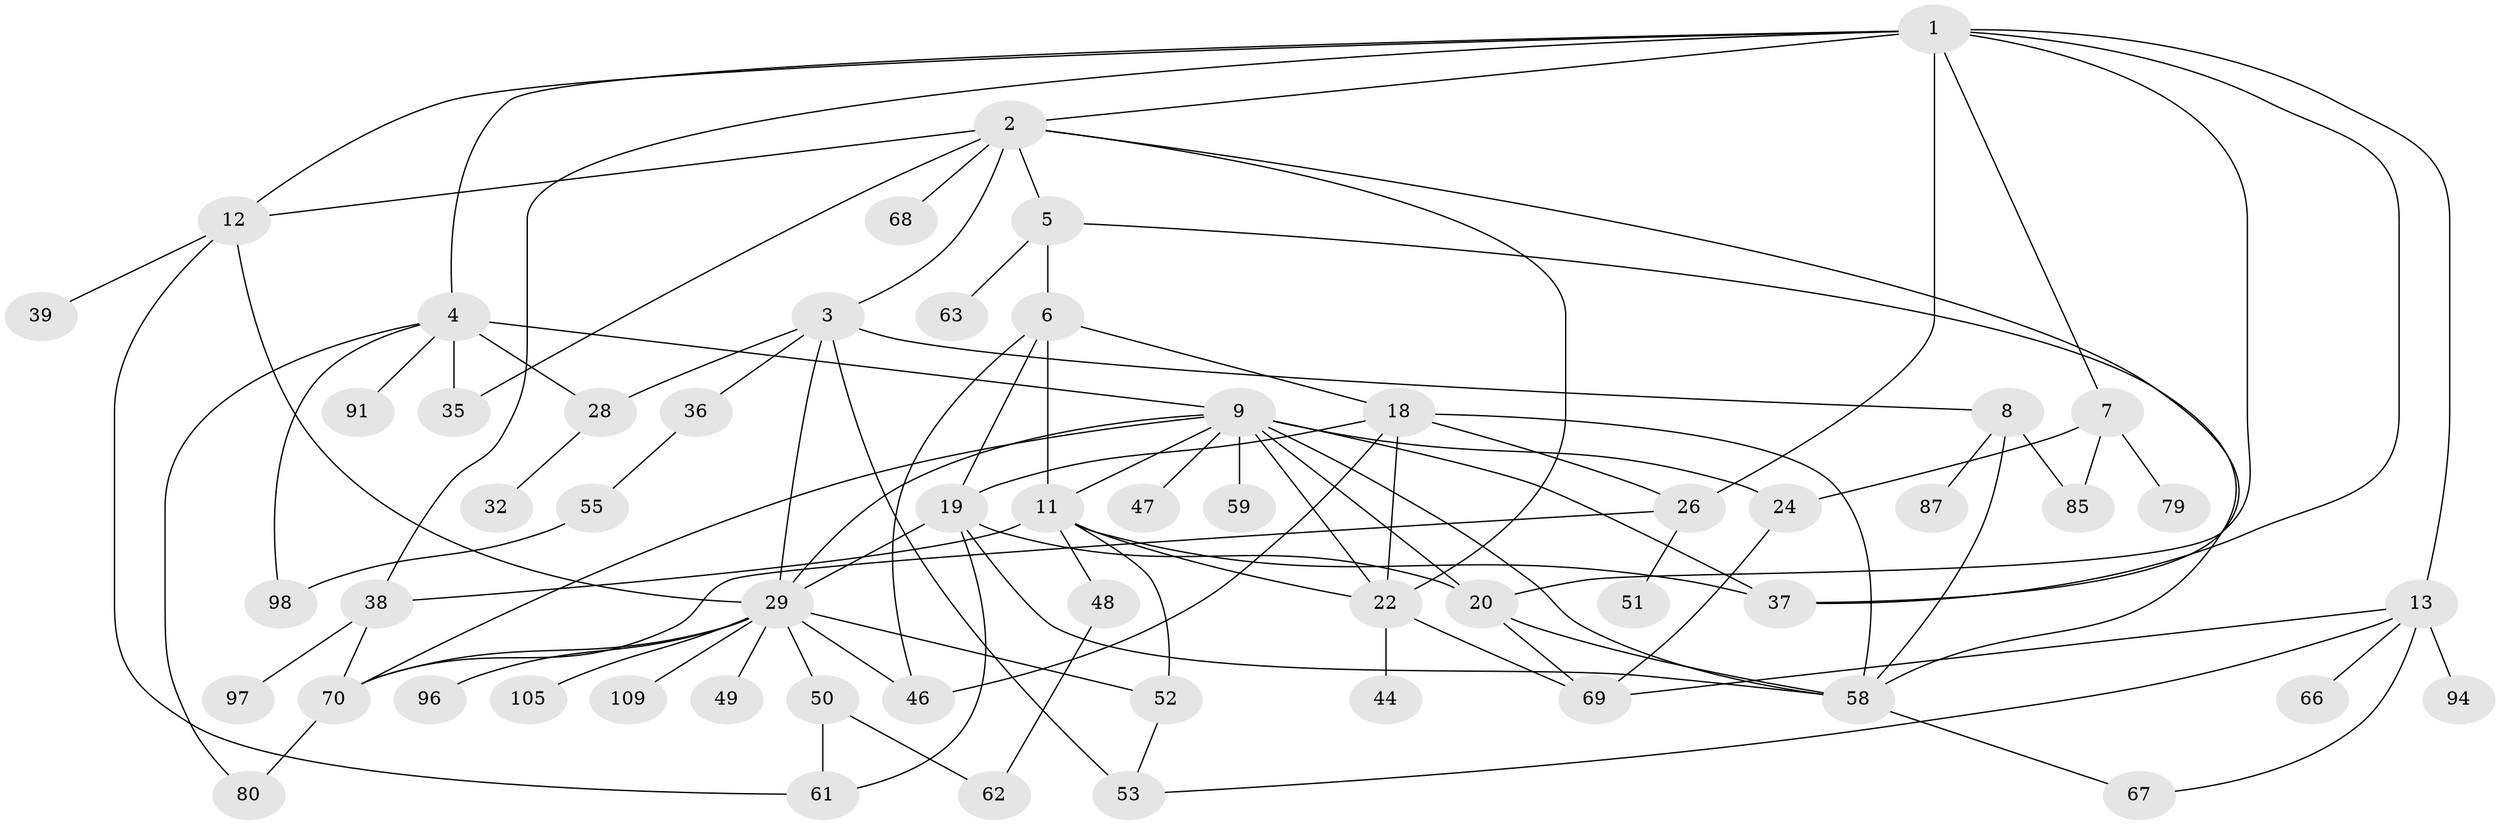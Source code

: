 // original degree distribution, {9: 0.008771929824561403, 8: 0.008771929824561403, 7: 0.02631578947368421, 3: 0.30701754385964913, 4: 0.11403508771929824, 2: 0.23684210526315788, 5: 0.06140350877192982, 1: 0.21052631578947367, 6: 0.02631578947368421}
// Generated by graph-tools (version 1.1) at 2025/13/03/09/25 04:13:16]
// undirected, 57 vertices, 98 edges
graph export_dot {
graph [start="1"]
  node [color=gray90,style=filled];
  1;
  2;
  3;
  4 [super="+42"];
  5;
  6 [super="+10"];
  7 [super="+56"];
  8 [super="+14"];
  9 [super="+15+16"];
  11 [super="+33+57+17"];
  12;
  13 [super="+25+21"];
  18 [super="+41"];
  19;
  20 [super="+45+102+43"];
  22 [super="+23"];
  24 [super="+27+75"];
  26;
  28;
  29 [super="+65+31"];
  32;
  35;
  36;
  37 [super="+114"];
  38 [super="+90"];
  39;
  44;
  46;
  47;
  48;
  49;
  50 [super="+76"];
  51;
  52 [super="+82+64"];
  53 [super="+73"];
  55;
  58 [super="+86"];
  59;
  61 [super="+74+106"];
  62;
  63;
  66 [super="+78"];
  67;
  68;
  69 [super="+101+77"];
  70 [super="+84"];
  79;
  80;
  85;
  87;
  91;
  94;
  96;
  97;
  98;
  105 [super="+107"];
  109;
  1 -- 2;
  1 -- 4;
  1 -- 7;
  1 -- 12;
  1 -- 13;
  1 -- 26;
  1 -- 38;
  1 -- 37;
  1 -- 20;
  2 -- 3;
  2 -- 5;
  2 -- 35;
  2 -- 68;
  2 -- 12;
  2 -- 37;
  2 -- 22;
  3 -- 8;
  3 -- 28;
  3 -- 36;
  3 -- 53 [weight=2];
  3 -- 29;
  4 -- 9 [weight=2];
  4 -- 80;
  4 -- 98;
  4 -- 35;
  4 -- 91;
  4 -- 28;
  5 -- 6;
  5 -- 63;
  5 -- 58;
  6 -- 46;
  6 -- 11;
  6 -- 18;
  6 -- 19;
  7 -- 24;
  7 -- 85;
  7 -- 79;
  8 -- 58;
  8 -- 85;
  8 -- 87;
  9 -- 20;
  9 -- 22;
  9 -- 11;
  9 -- 29 [weight=2];
  9 -- 37 [weight=2];
  9 -- 24 [weight=2];
  9 -- 47;
  9 -- 70;
  9 -- 58;
  9 -- 59;
  11 -- 48 [weight=2];
  11 -- 52;
  11 -- 37;
  11 -- 38;
  11 -- 22;
  12 -- 29;
  12 -- 39;
  12 -- 61;
  13 -- 94;
  13 -- 66;
  13 -- 67;
  13 -- 69;
  13 -- 53;
  18 -- 19;
  18 -- 26;
  18 -- 46;
  18 -- 58;
  18 -- 22;
  19 -- 61;
  19 -- 29;
  19 -- 20;
  19 -- 58;
  20 -- 69;
  20 -- 58;
  22 -- 44;
  22 -- 69;
  24 -- 69;
  26 -- 51;
  26 -- 70;
  28 -- 32;
  29 -- 49;
  29 -- 50;
  29 -- 109;
  29 -- 46;
  29 -- 70;
  29 -- 96;
  29 -- 105;
  29 -- 52;
  36 -- 55;
  38 -- 97;
  38 -- 70;
  48 -- 62;
  50 -- 62;
  50 -- 61;
  52 -- 53;
  55 -- 98;
  58 -- 67;
  70 -- 80;
}
